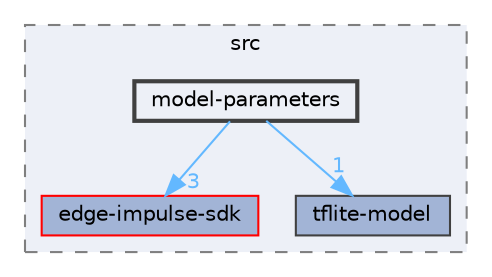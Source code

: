 digraph "Face_Access_inferencing/src/model-parameters"
{
 // LATEX_PDF_SIZE
  bgcolor="transparent";
  edge [fontname=Helvetica,fontsize=10,labelfontname=Helvetica,labelfontsize=10];
  node [fontname=Helvetica,fontsize=10,shape=box,height=0.2,width=0.4];
  compound=true
  subgraph clusterdir_a10e16a828caf535b3ccf4484f92e610 {
    graph [ bgcolor="#edf0f7", pencolor="grey50", label="src", fontname=Helvetica,fontsize=10 style="filled,dashed", URL="dir_a10e16a828caf535b3ccf4484f92e610.html",tooltip=""]
  dir_295f854905297c9d29514d45981534fb [label="edge-impulse-sdk", fillcolor="#a2b4d6", color="red", style="filled", URL="dir_295f854905297c9d29514d45981534fb.html",tooltip=""];
  dir_732eb1c4eb51de3fcfc757eabe2a865b [label="tflite-model", fillcolor="#a2b4d6", color="grey25", style="filled", URL="dir_732eb1c4eb51de3fcfc757eabe2a865b.html",tooltip=""];
  dir_dbd2491d7b62253ce630b92abaa69375 [label="model-parameters", fillcolor="#edf0f7", color="grey25", style="filled,bold", URL="dir_dbd2491d7b62253ce630b92abaa69375.html",tooltip=""];
  }
  dir_dbd2491d7b62253ce630b92abaa69375->dir_295f854905297c9d29514d45981534fb [headlabel="3", labeldistance=1.5 headhref="dir_000197_000086.html" href="dir_000197_000086.html" color="steelblue1" fontcolor="steelblue1"];
  dir_dbd2491d7b62253ce630b92abaa69375->dir_732eb1c4eb51de3fcfc757eabe2a865b [headlabel="1", labeldistance=1.5 headhref="dir_000197_000337.html" href="dir_000197_000337.html" color="steelblue1" fontcolor="steelblue1"];
}

